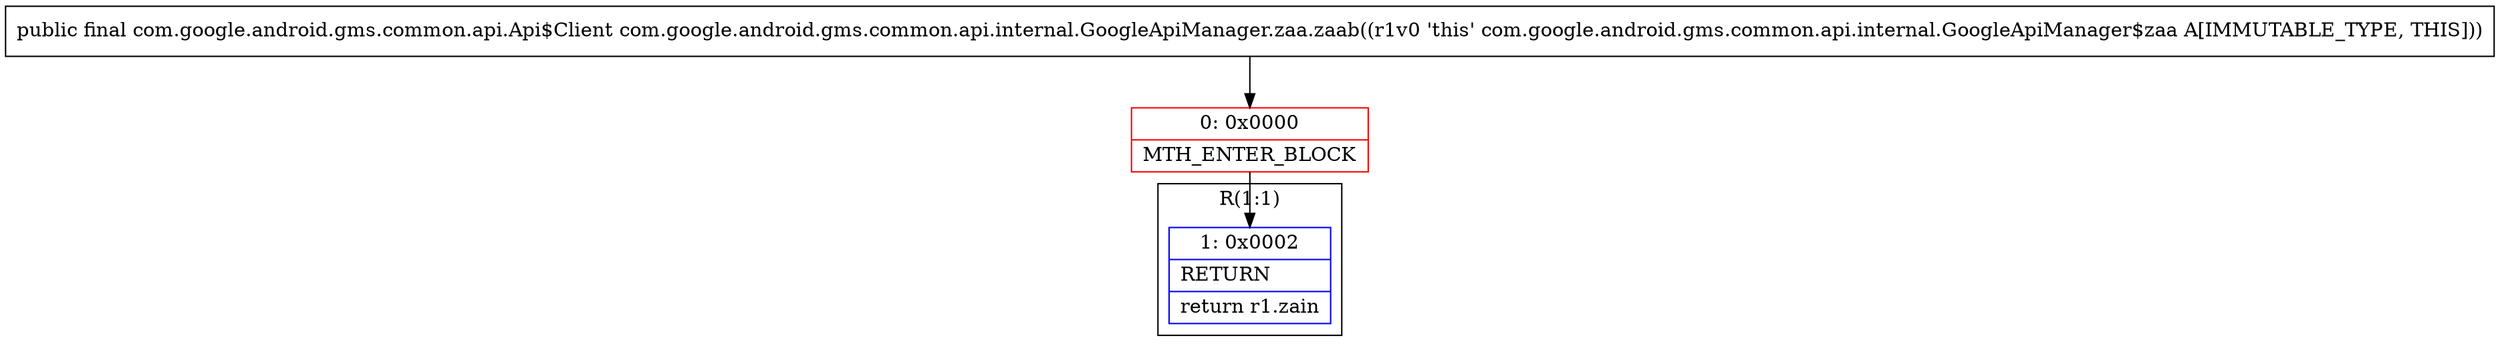 digraph "CFG forcom.google.android.gms.common.api.internal.GoogleApiManager.zaa.zaab()Lcom\/google\/android\/gms\/common\/api\/Api$Client;" {
subgraph cluster_Region_276168148 {
label = "R(1:1)";
node [shape=record,color=blue];
Node_1 [shape=record,label="{1\:\ 0x0002|RETURN\l|return r1.zain\l}"];
}
Node_0 [shape=record,color=red,label="{0\:\ 0x0000|MTH_ENTER_BLOCK\l}"];
MethodNode[shape=record,label="{public final com.google.android.gms.common.api.Api$Client com.google.android.gms.common.api.internal.GoogleApiManager.zaa.zaab((r1v0 'this' com.google.android.gms.common.api.internal.GoogleApiManager$zaa A[IMMUTABLE_TYPE, THIS])) }"];
MethodNode -> Node_0;
Node_0 -> Node_1;
}

